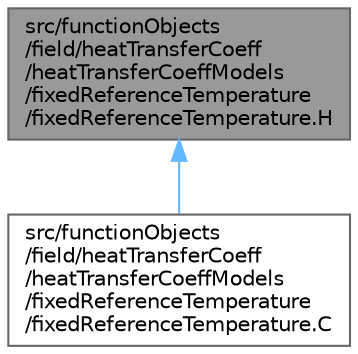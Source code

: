 digraph "src/functionObjects/field/heatTransferCoeff/heatTransferCoeffModels/fixedReferenceTemperature/fixedReferenceTemperature.H"
{
 // LATEX_PDF_SIZE
  bgcolor="transparent";
  edge [fontname=Helvetica,fontsize=10,labelfontname=Helvetica,labelfontsize=10];
  node [fontname=Helvetica,fontsize=10,shape=box,height=0.2,width=0.4];
  Node1 [id="Node000001",label="src/functionObjects\l/field/heatTransferCoeff\l/heatTransferCoeffModels\l/fixedReferenceTemperature\l/fixedReferenceTemperature.H",height=0.2,width=0.4,color="gray40", fillcolor="grey60", style="filled", fontcolor="black",tooltip=" "];
  Node1 -> Node2 [id="edge1_Node000001_Node000002",dir="back",color="steelblue1",style="solid",tooltip=" "];
  Node2 [id="Node000002",label="src/functionObjects\l/field/heatTransferCoeff\l/heatTransferCoeffModels\l/fixedReferenceTemperature\l/fixedReferenceTemperature.C",height=0.2,width=0.4,color="grey40", fillcolor="white", style="filled",URL="$fixedReferenceTemperature_8C.html",tooltip=" "];
}
